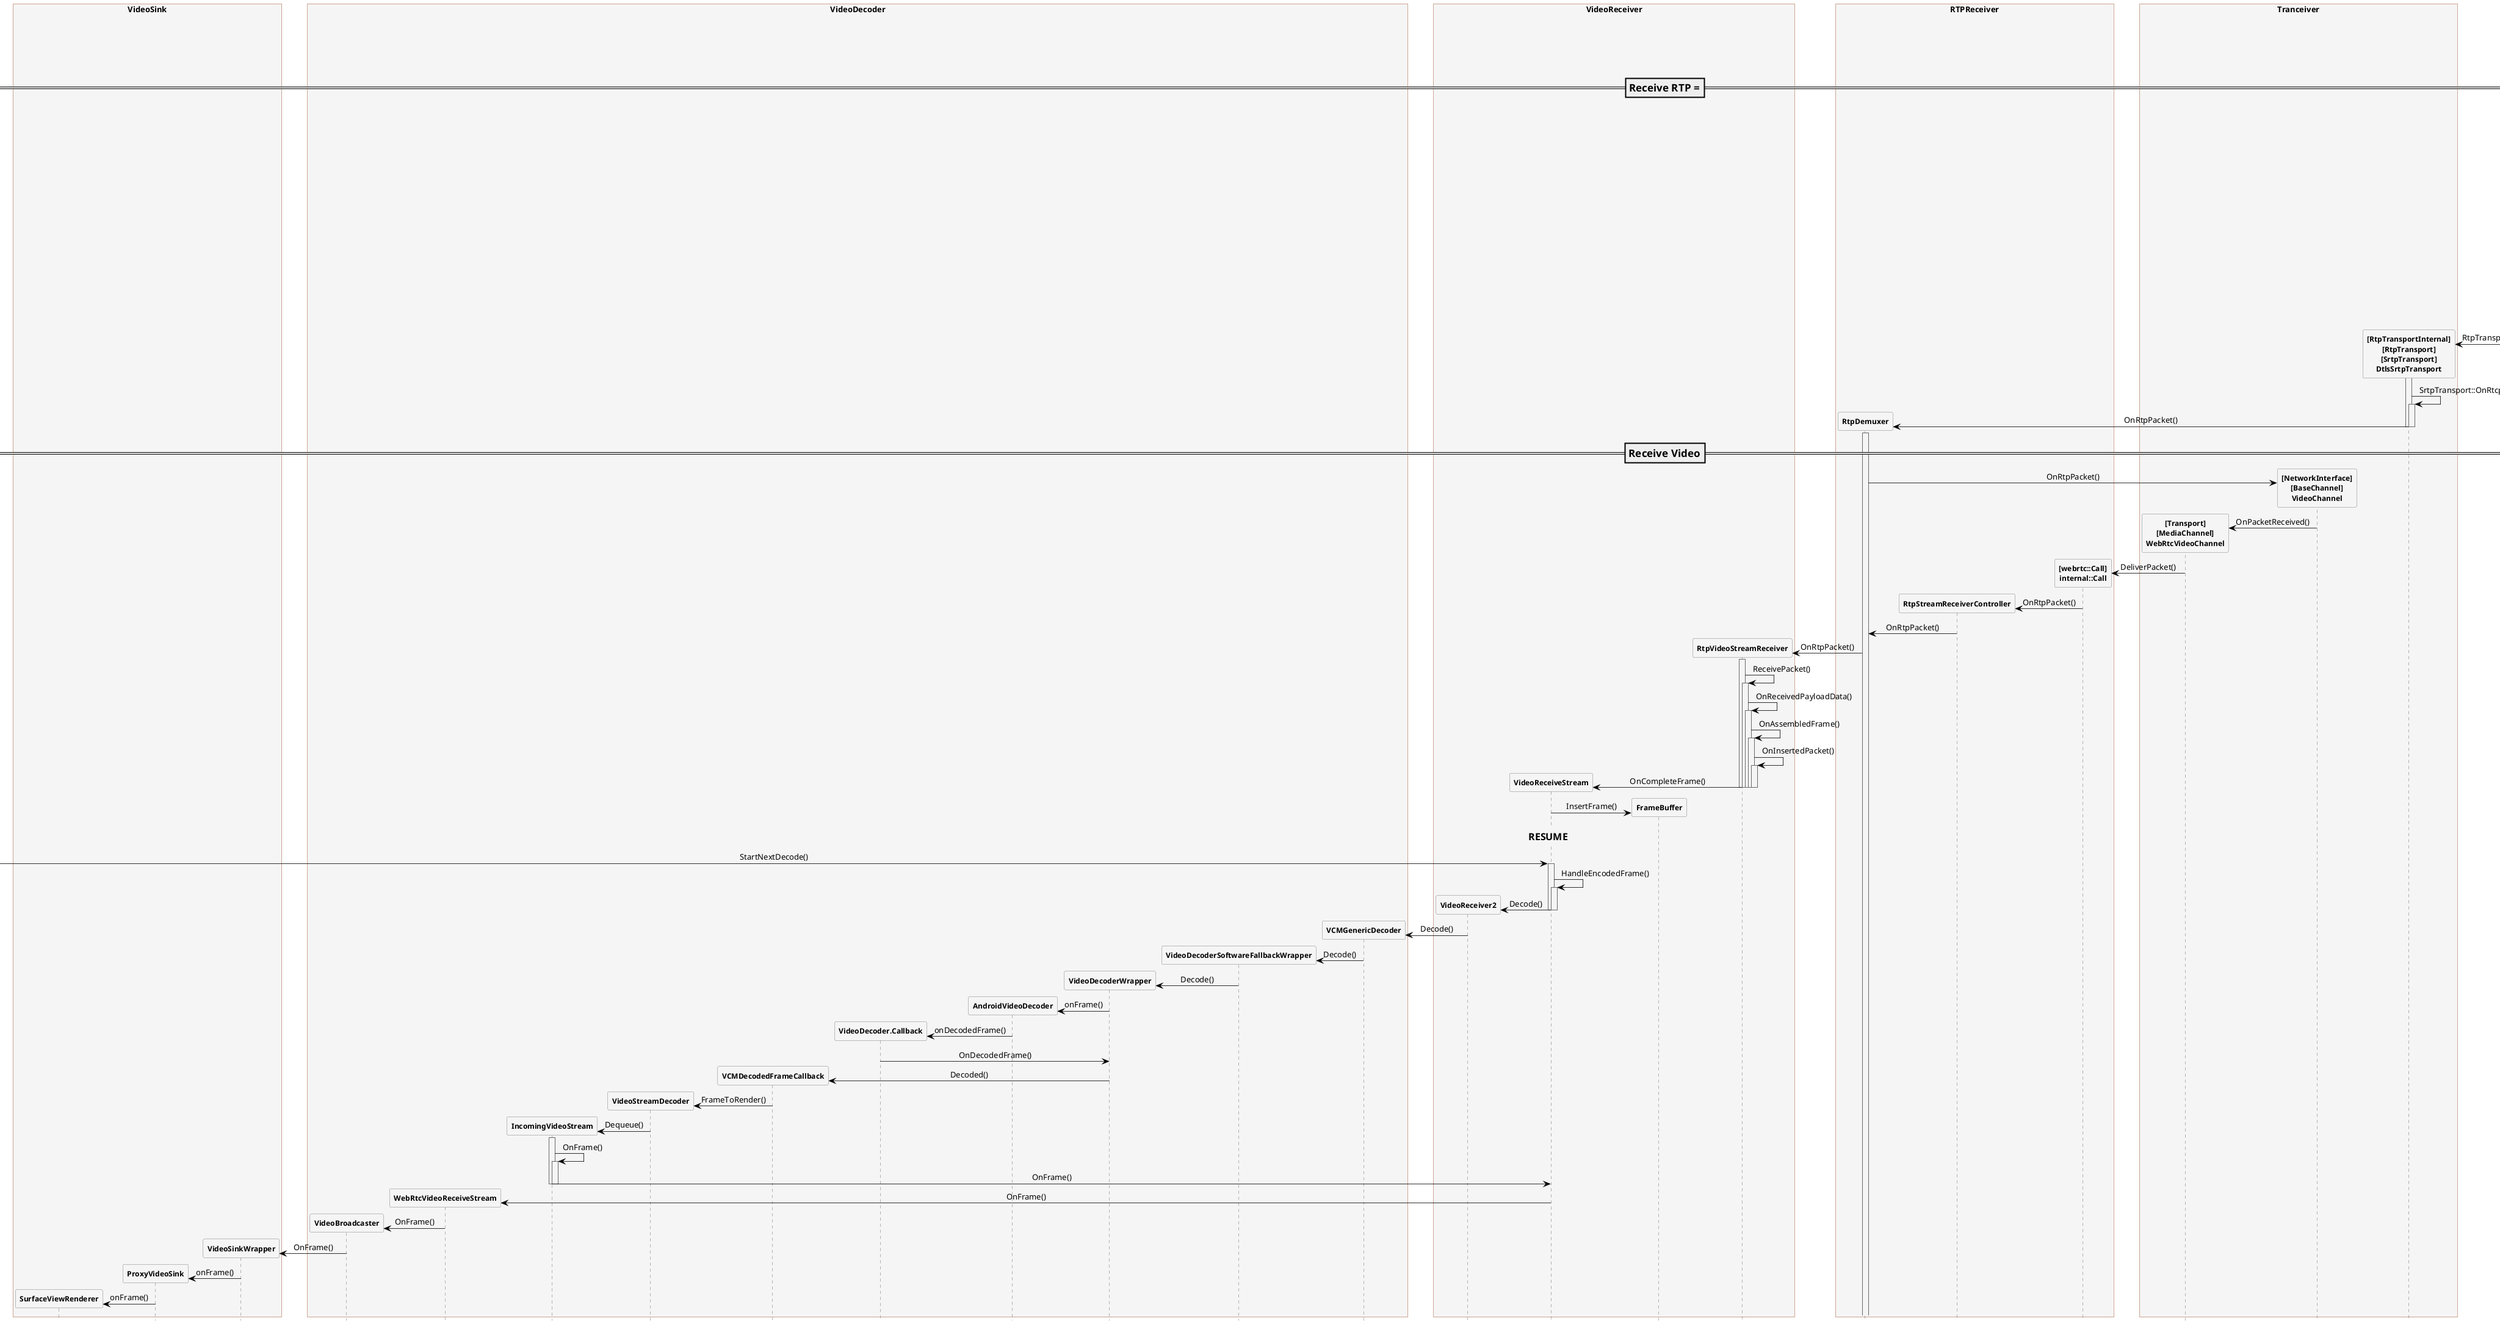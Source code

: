 @startuml WebRTC_Receiver_Video
 
hide footbox
skinparam {
    ' defaultFontName Abyssinica SIL
    Shadowing false  
    backgroundColor white
    NoteFontColor #Black
    NoteFontSize 16
    NoteTextAlignment left
    NoteBackgroundColor WhiteSmoke
    NoteColor transparent
    NoteBorderThickness 0
    NoteBorderColor transparent
    NoteBorderThickness 0
    NoteShadowing false
    ParticipantPadding 0
    BoxPadding 20
    dpi 96
    ClassBackgroundColor transparent
    ClassHeaderBackgroundColor lightgreen
    ClassStereotypeFontColor transparent
    SequenceBoxBordercolor sienna
    SequenceBoxFontSize 24
    SequenceBoxFontColor Black
    SequenceBoxBackgroundColor WhiteSmoke
    SequenceLifeLineBackgroundColor WhiteSmoke
    SequenceMessageAlignment center
    SequenceGroupHeaderFontColor White
    SequenceGroupHeaderFontSize 20
    SequenceGroupBackgroundColor DarkOliveGreen
    SequenceGroupBodyBackgroundColor transparent
    SequenceGroupBorderThickness 4
    SequenceGroupBorderColor DarkOliveGreen
    ' transparent
    sequence {
        ParticipantBackgroundColor WhiteSmoke
        ParticipantBorderColor Gray
        ParticipantFontStyle Bold
        ParticipantFontSize 12
        ParticipantPadding 0
 
        LifeLineBorderColor DimGray
        ArrowColor Black
        ArrowThickness 0.8
        ColorArrowSeparationSpace 30
    }
}

box VideoSink
participant SurfaceViewRenderer
participant ProxyVideoSink
participant VideoSinkWrapper
end box

box VideoDecoder
participant "VideoBroadcaster" as RVideoBroadcaster
participant WebRtcVideoReceiveStream
participant IncomingVideoStream
participant VideoStreamDecoder
participant VCMDecodedFrameCallback
participant "VideoDecoder.Callback" as VideoDecoderCallback
participant AndroidVideoDecoder
participant VideoDecoderWrapper
participant VideoDecoderSoftwareFallbackWrapper
participant VCMGenericDecoder
end box

box VideoReceiver
participant VideoReceiver2
participant VideoReceiveStream
participant FrameBuffer
participant "RtpVideoStreamReceiver" as RtpVideoStreamReceiver
end box

box RTPReceiver
participant "RtpDemuxer" as RtpDemuxer
participant "RtpStreamReceiverController" as RtpStreamReceiverController
participant "[webrtc::Call]\ninternal::Call" as Call
end box

box Tranceiver
participant "[Transport]\n[MediaChannel]\nWebRtcVideoChannel" as WebRtcVideoChannel
participant "[NetworkInterface]\n[BaseChannel]\nVideoChannel" as VideoChannel
participant "[RtpTransportInternal]\n[RtpTransport]\n[SrtpTransport]\nDtlsSrtpTransport" as DtlsSrtpTransport
end box

box DTLS
participant "webrtc::DtlsTransport" as DtlsTransport
participant "[PacketTransportInternal]\nP2PTransportChannel" as P2PTransportChannel
participant "ProxyConnection" as ProxyConnection
participant "UDPPort" as UDPPort
participant "AllocationSequence" as AllocationSequence
participant "AsyncUDPSocket" as AsyncUDPSocket
participant "PhysicalSocket" as PhysicalSocket

end box

=== Receive RTP ===

AsyncUDPSocket<-:OnReadEvent()
activate AsyncUDPSocket
create PhysicalSocket
AsyncUDPSocket->PhysicalSocket:RecvFrom()
activate PhysicalSocket
PhysicalSocket->PhysicalSocket:::recvfrom()
activate PhysicalSocket
deactivate PhysicalSocket
deactivate PhysicalSocket

create AllocationSequence
AsyncUDPSocket-->AllocationSequence:OnReadEvent()
note left:**SignalReadEvent**
deactivate AsyncUDPSocket
create UDPPort
AllocationSequence->UDPPort:HandleIncomingPacket()
create ProxyConnection
UDPPort->ProxyConnection:OnReadPacket()
create P2PTransportChannel
ProxyConnection->P2PTransportChannel:OnReadPacket()
create DtlsTransport
P2PTransportChannel->DtlsTransport:OnReadPacket()
create DtlsSrtpTransport
DtlsTransport->DtlsSrtpTransport:RtpTransport::OnReadPacket()
activate DtlsSrtpTransport
DtlsSrtpTransport->DtlsSrtpTransport:SrtpTransport::OnRtcpPacketReceived()
activate DtlsSrtpTransport
create RtpDemuxer
DtlsSrtpTransport->RtpDemuxer:OnRtpPacket()
deactivate DtlsSrtpTransport
deactivate DtlsSrtpTransport
activate RtpDemuxer

=== Receive Video ==
create VideoChannel
RtpDemuxer->VideoChannel:OnRtpPacket()
create WebRtcVideoChannel
VideoChannel->WebRtcVideoChannel:OnPacketReceived()
create Call
WebRtcVideoChannel->Call:DeliverPacket()
create RtpStreamReceiverController
Call->RtpStreamReceiverController:OnRtpPacket()
RtpStreamReceiverController->RtpDemuxer:OnRtpPacket()
' activate RtpDemuxer
create RtpVideoStreamReceiver
RtpDemuxer->RtpVideoStreamReceiver:OnRtpPacket()
activate RtpVideoStreamReceiver
RtpVideoStreamReceiver->RtpVideoStreamReceiver:ReceivePacket()
activate RtpVideoStreamReceiver
RtpVideoStreamReceiver->RtpVideoStreamReceiver:OnReceivedPayloadData()
activate RtpVideoStreamReceiver
RtpVideoStreamReceiver->RtpVideoStreamReceiver:OnAssembledFrame()
activate RtpVideoStreamReceiver
RtpVideoStreamReceiver->RtpVideoStreamReceiver:OnInsertedPacket()
activate RtpVideoStreamReceiver
create VideoReceiveStream
RtpVideoStreamReceiver->VideoReceiveStream:OnCompleteFrame()
deactivate RtpVideoStreamReceiver
deactivate RtpVideoStreamReceiver
deactivate RtpVideoStreamReceiver
deactivate RtpVideoStreamReceiver
deactivate RtpVideoStreamReceiver
create FrameBuffer
VideoReceiveStream->FrameBuffer:InsertFrame()

note over VideoReceiveStream:**RESUME**
->VideoReceiveStream:StartNextDecode()
activate VideoReceiveStream
VideoReceiveStream->VideoReceiveStream:HandleEncodedFrame()
activate VideoReceiveStream
create VideoReceiver2
VideoReceiveStream->VideoReceiver2:Decode()
deactivate VideoReceiveStream
deactivate VideoReceiveStream
deactivate VideoReceiveStream

create VCMGenericDecoder
VideoReceiver2->VCMGenericDecoder:Decode()
create VideoDecoderSoftwareFallbackWrapper
VCMGenericDecoder->VideoDecoderSoftwareFallbackWrapper:Decode()
create VideoDecoderWrapper
VideoDecoderSoftwareFallbackWrapper->VideoDecoderWrapper:Decode()
create AndroidVideoDecoder
VideoDecoderWrapper->AndroidVideoDecoder:onFrame()
create VideoDecoderCallback
AndroidVideoDecoder->VideoDecoderCallback:onDecodedFrame()
VideoDecoderCallback->VideoDecoderWrapper:OnDecodedFrame()
create VCMDecodedFrameCallback
VideoDecoderWrapper->VCMDecodedFrameCallback:Decoded()
create VideoStreamDecoder
VCMDecodedFrameCallback->VideoStreamDecoder:FrameToRender()
create IncomingVideoStream
VideoStreamDecoder->IncomingVideoStream:Dequeue()
activate IncomingVideoStream
IncomingVideoStream->IncomingVideoStream:OnFrame()
activate IncomingVideoStream
IncomingVideoStream->VideoReceiveStream:OnFrame()
deactivate IncomingVideoStream
deactivate IncomingVideoStream

create WebRtcVideoReceiveStream
VideoReceiveStream->WebRtcVideoReceiveStream:OnFrame()
create RVideoBroadcaster
WebRtcVideoReceiveStream->RVideoBroadcaster:OnFrame()
create VideoSinkWrapper
RVideoBroadcaster->VideoSinkWrapper:OnFrame()
create ProxyVideoSink
VideoSinkWrapper->ProxyVideoSink:onFrame()
create SurfaceViewRenderer
ProxyVideoSink->SurfaceViewRenderer:onFrame()

@enduml